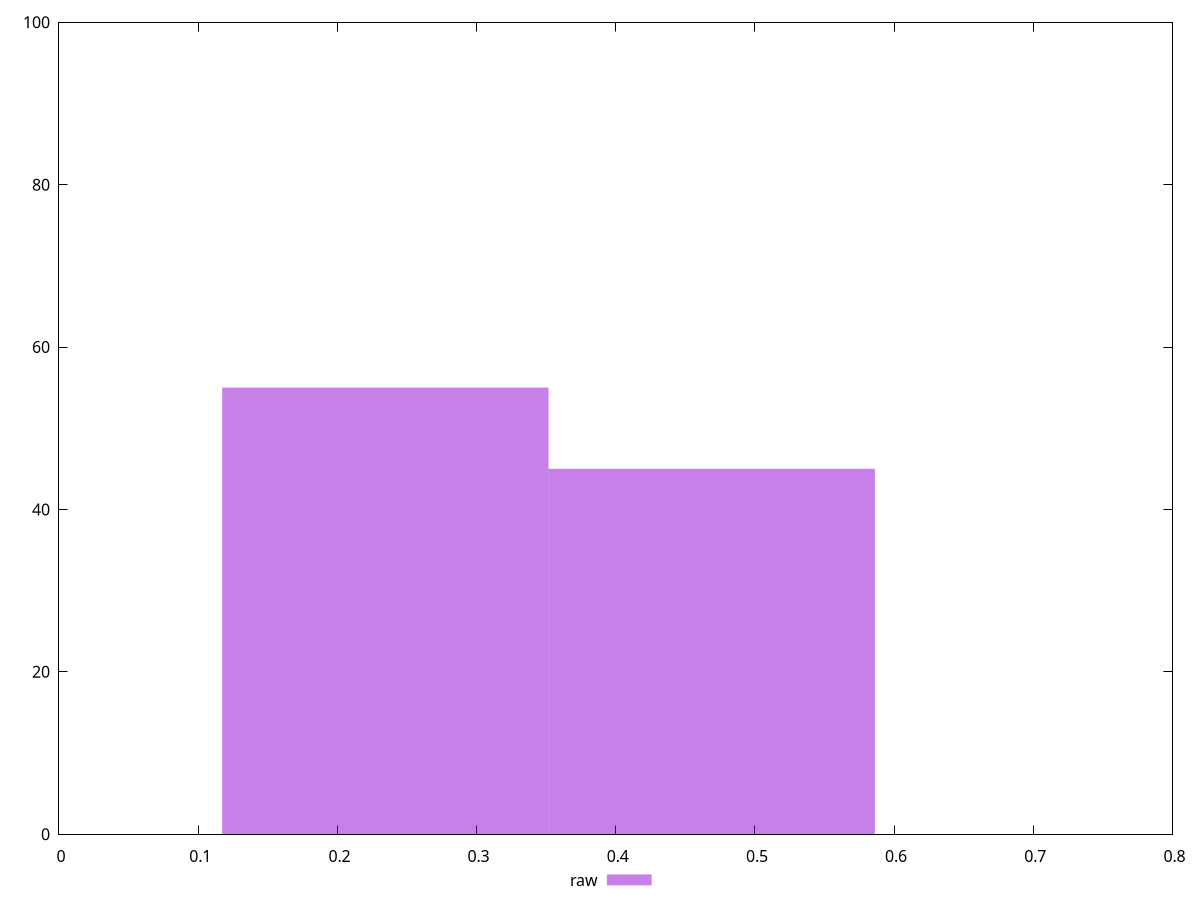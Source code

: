 reset
set terminal svg size 640, 490 enhanced background rgb 'white'
set output "report_00007_2020-12-11T15:55:29.892Z/cumulative-layout-shift/samples/pages+cached+nointeractive/raw/histogram.svg"

$raw <<EOF
0.23447011302375795 55
0.4689402260475159 45
EOF

set key outside below
set boxwidth 0.23447011302375795
set yrange [0:100]
set style fill transparent solid 0.5 noborder

plot \
  $raw title "raw" with boxes, \


reset